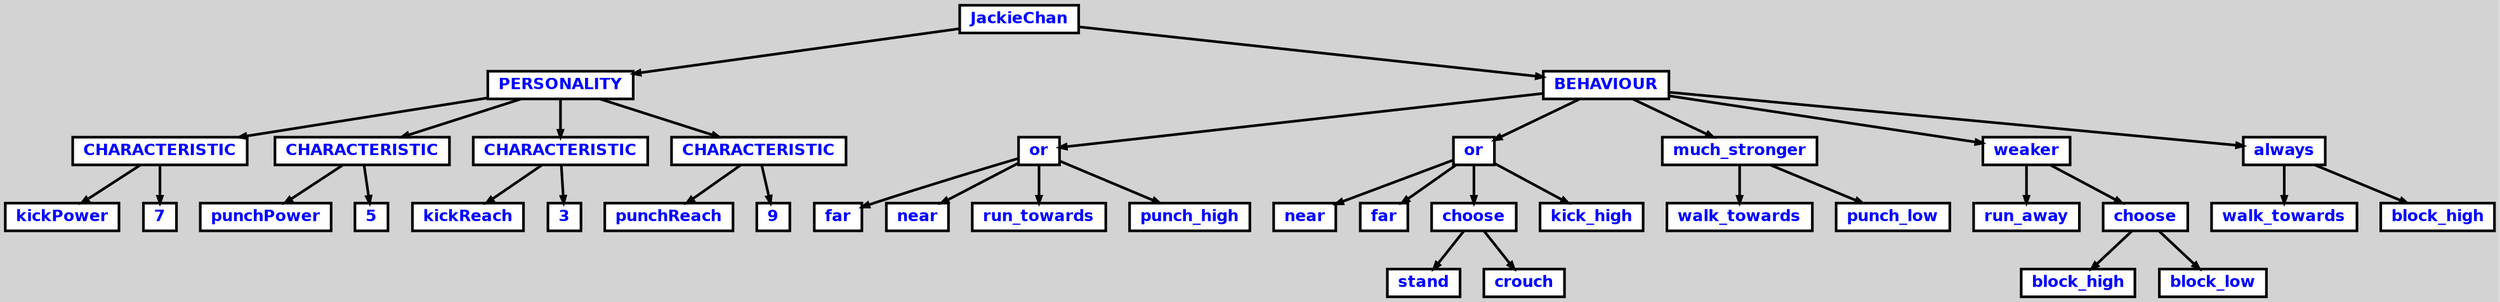 digraph {

	ordering=out;
	ranksep=.4;
	bgcolor="lightgrey"; node [shape=box, fixedsize=false, fontsize=12, fontname="Helvetica-bold", fontcolor="blue"
		width=.25, height=.25, color="black", fillcolor="white", style="filled, solid, bold"];
	edge [arrowsize=.5, color="black", style="bold"]

  n0 [label="JackieChan"];
  n1 [label="PERSONALITY"];
  n1 [label="PERSONALITY"];
  n2 [label="CHARACTERISTIC"];
  n2 [label="CHARACTERISTIC"];
  n3 [label="kickPower"];
  n4 [label="7"];
  n5 [label="CHARACTERISTIC"];
  n5 [label="CHARACTERISTIC"];
  n6 [label="punchPower"];
  n7 [label="5"];
  n8 [label="CHARACTERISTIC"];
  n8 [label="CHARACTERISTIC"];
  n9 [label="kickReach"];
  n10 [label="3"];
  n11 [label="CHARACTERISTIC"];
  n11 [label="CHARACTERISTIC"];
  n12 [label="punchReach"];
  n13 [label="9"];
  n14 [label="BEHAVIOUR"];
  n14 [label="BEHAVIOUR"];
  n15 [label="or"];
  n15 [label="or"];
  n16 [label="far"];
  n17 [label="near"];
  n18 [label="run_towards"];
  n19 [label="punch_high"];
  n20 [label="or"];
  n20 [label="or"];
  n21 [label="near"];
  n22 [label="far"];
  n23 [label="choose"];
  n23 [label="choose"];
  n24 [label="stand"];
  n25 [label="crouch"];
  n26 [label="kick_high"];
  n27 [label="much_stronger"];
  n27 [label="much_stronger"];
  n28 [label="walk_towards"];
  n29 [label="punch_low"];
  n30 [label="weaker"];
  n30 [label="weaker"];
  n31 [label="run_away"];
  n32 [label="choose"];
  n32 [label="choose"];
  n33 [label="block_high"];
  n34 [label="block_low"];
  n35 [label="always"];
  n35 [label="always"];
  n36 [label="walk_towards"];
  n37 [label="block_high"];

  n0 -> n1 // "JackieChan" -> "PERSONALITY"
  n1 -> n2 // "PERSONALITY" -> "CHARACTERISTIC"
  n2 -> n3 // "CHARACTERISTIC" -> "kickPower"
  n2 -> n4 // "CHARACTERISTIC" -> "7"
  n1 -> n5 // "PERSONALITY" -> "CHARACTERISTIC"
  n5 -> n6 // "CHARACTERISTIC" -> "punchPower"
  n5 -> n7 // "CHARACTERISTIC" -> "5"
  n1 -> n8 // "PERSONALITY" -> "CHARACTERISTIC"
  n8 -> n9 // "CHARACTERISTIC" -> "kickReach"
  n8 -> n10 // "CHARACTERISTIC" -> "3"
  n1 -> n11 // "PERSONALITY" -> "CHARACTERISTIC"
  n11 -> n12 // "CHARACTERISTIC" -> "punchReach"
  n11 -> n13 // "CHARACTERISTIC" -> "9"
  n0 -> n14 // "JackieChan" -> "BEHAVIOUR"
  n14 -> n15 // "BEHAVIOUR" -> "or"
  n15 -> n16 // "or" -> "far"
  n15 -> n17 // "or" -> "near"
  n15 -> n18 // "or" -> "run_towards"
  n15 -> n19 // "or" -> "punch_high"
  n14 -> n20 // "BEHAVIOUR" -> "or"
  n20 -> n21 // "or" -> "near"
  n20 -> n22 // "or" -> "far"
  n20 -> n23 // "or" -> "choose"
  n23 -> n24 // "choose" -> "stand"
  n23 -> n25 // "choose" -> "crouch"
  n20 -> n26 // "or" -> "kick_high"
  n14 -> n27 // "BEHAVIOUR" -> "much_stronger"
  n27 -> n28 // "much_stronger" -> "walk_towards"
  n27 -> n29 // "much_stronger" -> "punch_low"
  n14 -> n30 // "BEHAVIOUR" -> "weaker"
  n30 -> n31 // "weaker" -> "run_away"
  n30 -> n32 // "weaker" -> "choose"
  n32 -> n33 // "choose" -> "block_high"
  n32 -> n34 // "choose" -> "block_low"
  n14 -> n35 // "BEHAVIOUR" -> "always"
  n35 -> n36 // "always" -> "walk_towards"
  n35 -> n37 // "always" -> "block_high"

}
